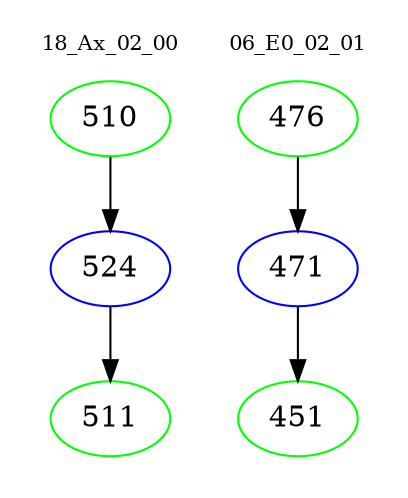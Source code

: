 digraph{
subgraph cluster_0 {
color = white
label = "18_Ax_02_00";
fontsize=10;
T0_510 [label="510", color="green"]
T0_510 -> T0_524 [color="black"]
T0_524 [label="524", color="blue"]
T0_524 -> T0_511 [color="black"]
T0_511 [label="511", color="green"]
}
subgraph cluster_1 {
color = white
label = "06_E0_02_01";
fontsize=10;
T1_476 [label="476", color="green"]
T1_476 -> T1_471 [color="black"]
T1_471 [label="471", color="blue"]
T1_471 -> T1_451 [color="black"]
T1_451 [label="451", color="green"]
}
}
